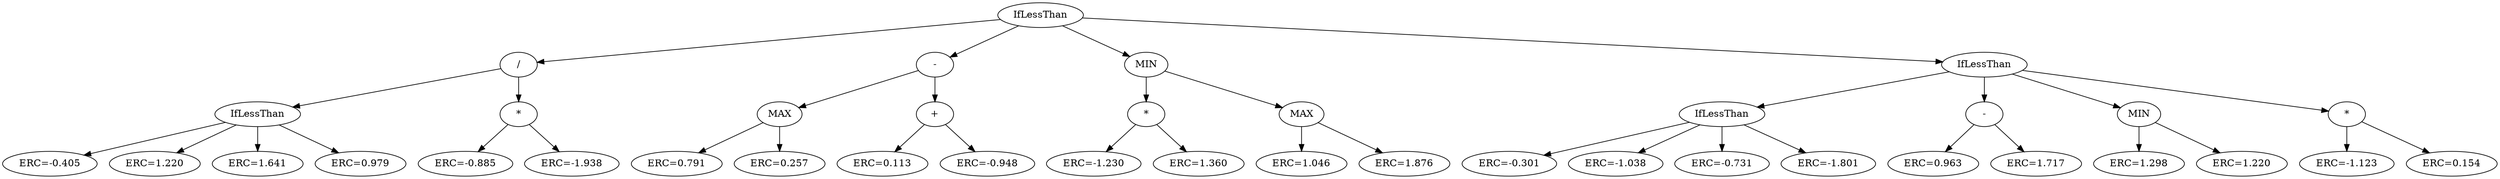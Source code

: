 digraph "some test tree" {
"0" [label="IfLessThan"];
"0" -> "00";
"00" [label="/"];
"00" -> "000";
"000" [label="IfLessThan"];
"000" -> "0000";
"0000" [label="ERC=-0.405"];
"000" -> "0001";
"0001" [label="ERC=1.220"];
"000" -> "0002";
"0002" [label="ERC=1.641"];
"000" -> "0003";
"0003" [label="ERC=0.979"];
"00" -> "001";
"001" [label="*"];
"001" -> "0010";
"0010" [label="ERC=-0.885"];
"001" -> "0011";
"0011" [label="ERC=-1.938"];
"0" -> "01";
"01" [label="-"];
"01" -> "010";
"010" [label="MAX"];
"010" -> "0100";
"0100" [label="ERC=0.791"];
"010" -> "0101";
"0101" [label="ERC=0.257"];
"01" -> "011";
"011" [label="+"];
"011" -> "0110";
"0110" [label="ERC=0.113"];
"011" -> "0111";
"0111" [label="ERC=-0.948"];
"0" -> "02";
"02" [label="MIN"];
"02" -> "020";
"020" [label="*"];
"020" -> "0200";
"0200" [label="ERC=-1.230"];
"020" -> "0201";
"0201" [label="ERC=1.360"];
"02" -> "021";
"021" [label="MAX"];
"021" -> "0210";
"0210" [label="ERC=1.046"];
"021" -> "0211";
"0211" [label="ERC=1.876"];
"0" -> "03";
"03" [label="IfLessThan"];
"03" -> "030";
"030" [label="IfLessThan"];
"030" -> "0300";
"0300" [label="ERC=-0.301"];
"030" -> "0301";
"0301" [label="ERC=-1.038"];
"030" -> "0302";
"0302" [label="ERC=-0.731"];
"030" -> "0303";
"0303" [label="ERC=-1.801"];
"03" -> "031";
"031" [label="-"];
"031" -> "0310";
"0310" [label="ERC=0.963"];
"031" -> "0311";
"0311" [label="ERC=1.717"];
"03" -> "032";
"032" [label="MIN"];
"032" -> "0320";
"0320" [label="ERC=1.298"];
"032" -> "0321";
"0321" [label="ERC=1.220"];
"03" -> "033";
"033" [label="*"];
"033" -> "0330";
"0330" [label="ERC=-1.123"];
"033" -> "0331";
"0331" [label="ERC=0.154"];
}